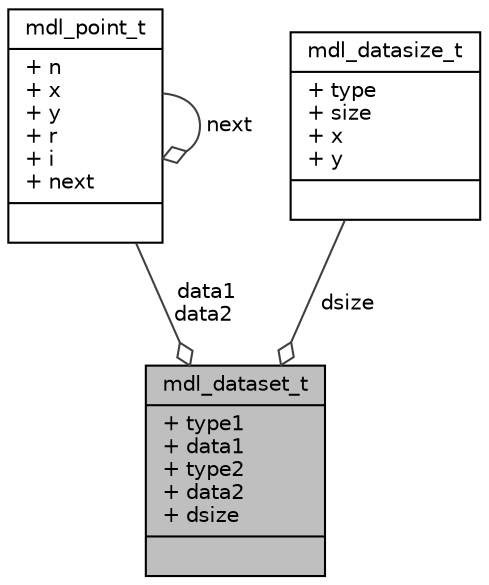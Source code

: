digraph G
{
  edge [fontname="Helvetica",fontsize="10",labelfontname="Helvetica",labelfontsize="10"];
  node [fontname="Helvetica",fontsize="10",shape=record];
  Node1 [label="{mdl_dataset_t\n|+ type1\l+ data1\l+ type2\l+ data2\l+ dsize\l|}",height=0.2,width=0.4,color="black", fillcolor="grey75", style="filled" fontcolor="black"];
  Node2 -> Node1 [color="grey25",fontsize="10",style="solid",label=" data1\ndata2" ,arrowhead="odiamond",fontname="Helvetica"];
  Node2 [label="{mdl_point_t\n|+ n\l+ x\l+ y\l+ r\l+ i\l+ next\l|}",height=0.2,width=0.4,color="black", fillcolor="white", style="filled",URL="$structmdl__point__t.html"];
  Node2 -> Node2 [color="grey25",fontsize="10",style="solid",label=" next" ,arrowhead="odiamond",fontname="Helvetica"];
  Node3 -> Node1 [color="grey25",fontsize="10",style="solid",label=" dsize" ,arrowhead="odiamond",fontname="Helvetica"];
  Node3 [label="{mdl_datasize_t\n|+ type\l+ size\l+ x\l+ y\l|}",height=0.2,width=0.4,color="black", fillcolor="white", style="filled",URL="$structmdl__datasize__t.html"];
}
